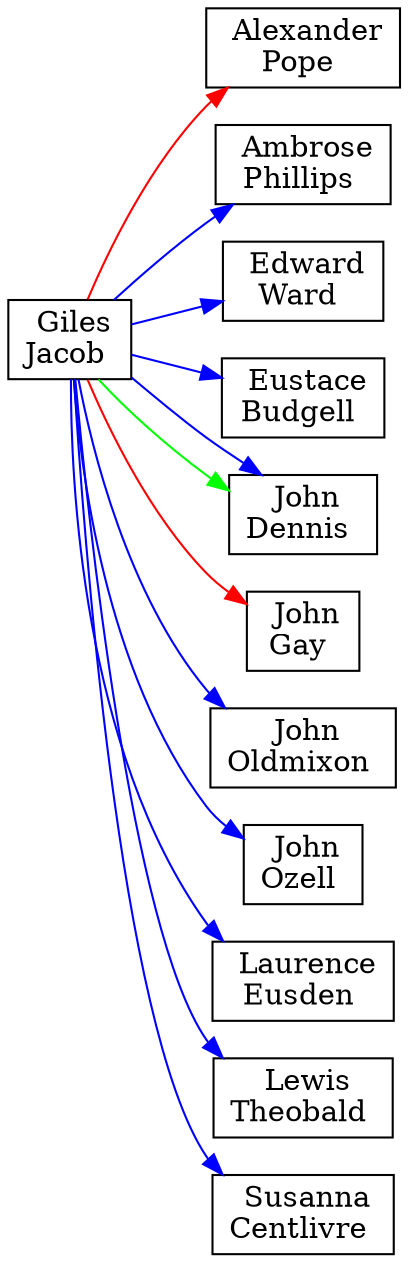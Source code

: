 digraph G {
rankdir=LR
node [shape=rect]
ALEXANDER_POPE [label=< Alexander<br/>Pope >]
AMBROSE_PHILLIPS [label=< Ambrose<br/>Phillips >]
EDWARD_WARD [label=< Edward<br/>Ward >]
EUSTACE_BUDGELL [label=< Eustace<br/>Budgell >]
GILES_JACOB [label=< Giles<br/>Jacob >]
JOHN_DENNIS [label=< John<br/>Dennis >]
JOHN_GAY [label=< John<br/>Gay >]
JOHN_OLDMIXON [label=< John<br/>Oldmixon >]
JOHN_OZELL [label=< John<br/>Ozell >]
LAURENCE_EUSDEN [label=< Laurence<br/>Eusden >]
LEWIS_THEOBALD [label=< Lewis<br/>Theobald >]
SUSANNA_CENTLIVRE [label=< Susanna<br/>Centlivre >]
GILES_JACOB -> ALEXANDER_POPE [color=red weight=16]
GILES_JACOB -> AMBROSE_PHILLIPS [color=blue weight=1]
GILES_JACOB -> EDWARD_WARD [color=blue weight=1]
GILES_JACOB -> EUSTACE_BUDGELL [color=blue weight=1]
GILES_JACOB -> JOHN_DENNIS [color=green weight=4]
GILES_JACOB -> JOHN_DENNIS [color=blue weight=4]
GILES_JACOB -> JOHN_GAY [color=red weight=1]
GILES_JACOB -> JOHN_OLDMIXON [color=blue weight=1]
GILES_JACOB -> JOHN_OZELL [color=blue weight=4]
GILES_JACOB -> LAURENCE_EUSDEN [color=blue weight=1]
GILES_JACOB -> LEWIS_THEOBALD [color=blue weight=1]
GILES_JACOB -> SUSANNA_CENTLIVRE [color=blue weight=1]
}